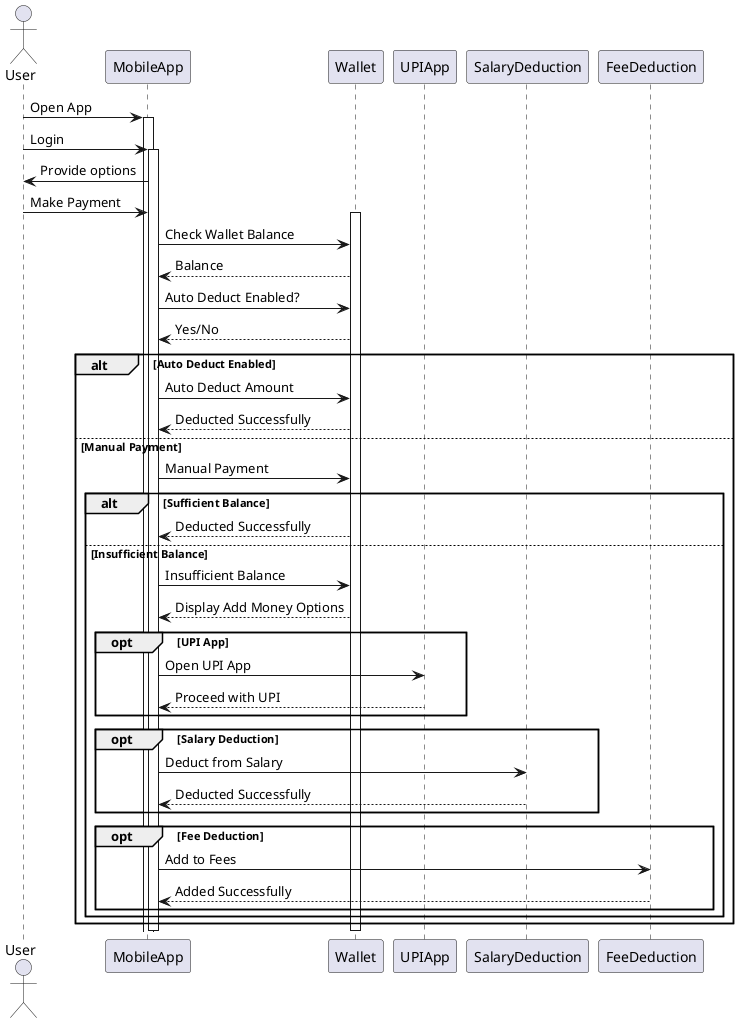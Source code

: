 @startuml

actor User
participant MobileApp
participant Wallet
participant UPIApp
participant SalaryDeduction
participant FeeDeduction

User -> MobileApp: Open App
activate MobileApp

User -> MobileApp: Login
activate MobileApp

MobileApp -> User: Provide options
User -> MobileApp: Make Payment
activate Wallet

MobileApp -> Wallet: Check Wallet Balance
Wallet --> MobileApp: Balance

MobileApp -> Wallet: Auto Deduct Enabled?
Wallet --> MobileApp: Yes/No

alt Auto Deduct Enabled
  MobileApp -> Wallet: Auto Deduct Amount
  Wallet --> MobileApp: Deducted Successfully
else Manual Payment
  MobileApp -> Wallet: Manual Payment
  alt Sufficient Balance
    Wallet --> MobileApp: Deducted Successfully
  else Insufficient Balance
    MobileApp -> Wallet: Insufficient Balance
    Wallet --> MobileApp: Display Add Money Options
    opt UPI App
      MobileApp -> UPIApp: Open UPI App
      UPIApp --> MobileApp: Proceed with UPI
    end
    opt Salary Deduction
      MobileApp -> SalaryDeduction: Deduct from Salary
      SalaryDeduction --> MobileApp: Deducted Successfully
    end
    opt Fee Deduction
      MobileApp -> FeeDeduction: Add to Fees
      FeeDeduction --> MobileApp: Added Successfully
    end
  end
end

deactivate Wallet

deactivate MobileApp
@enduml
